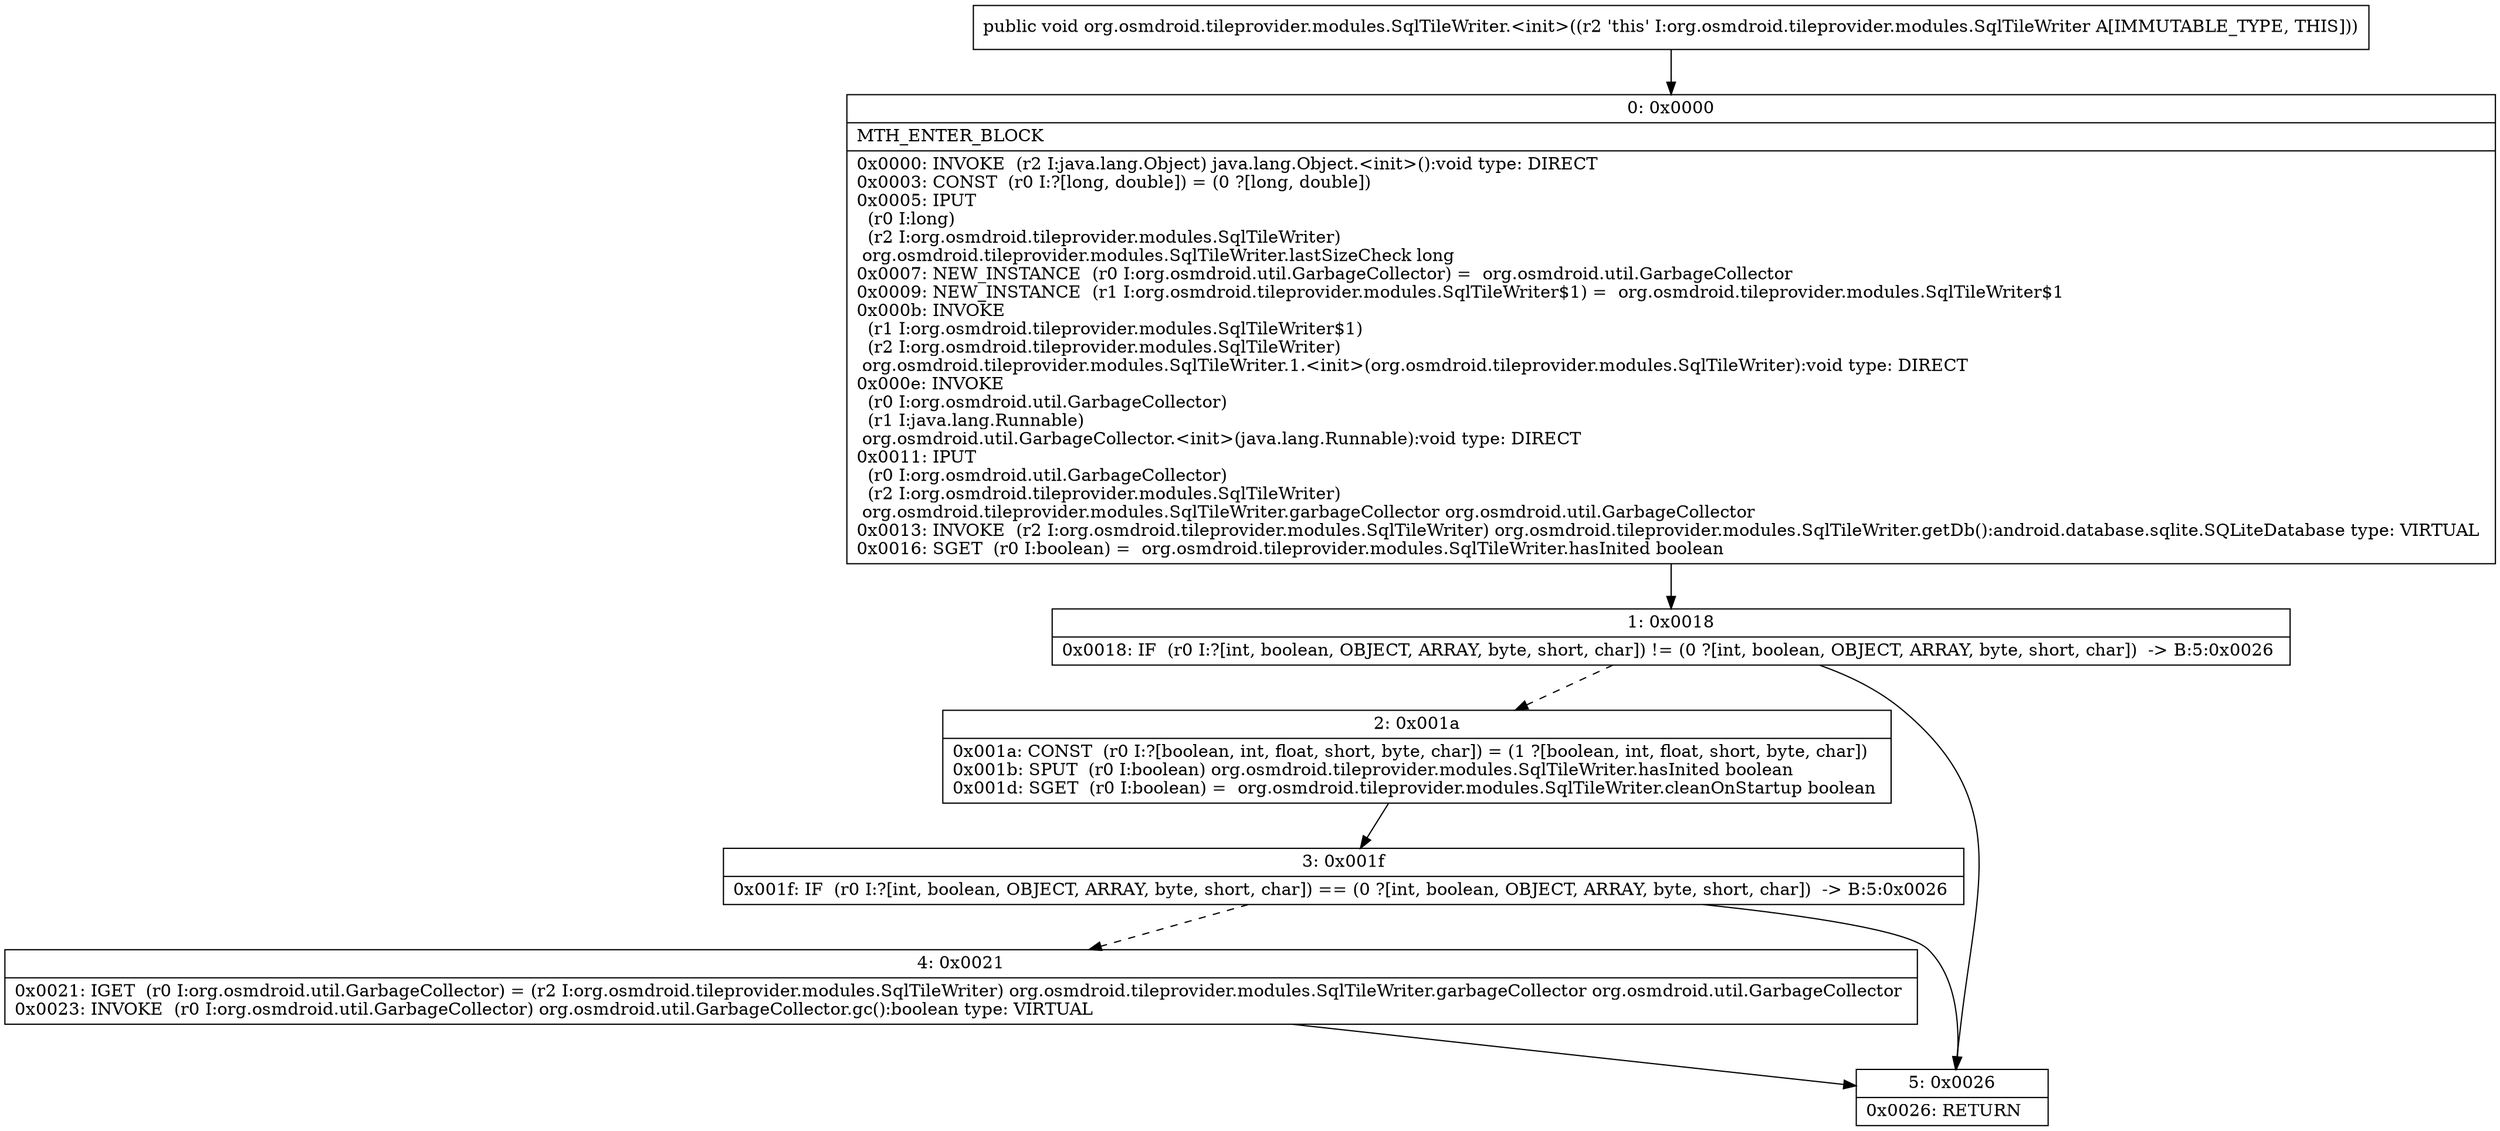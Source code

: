 digraph "CFG fororg.osmdroid.tileprovider.modules.SqlTileWriter.\<init\>()V" {
Node_0 [shape=record,label="{0\:\ 0x0000|MTH_ENTER_BLOCK\l|0x0000: INVOKE  (r2 I:java.lang.Object) java.lang.Object.\<init\>():void type: DIRECT \l0x0003: CONST  (r0 I:?[long, double]) = (0 ?[long, double]) \l0x0005: IPUT  \l  (r0 I:long)\l  (r2 I:org.osmdroid.tileprovider.modules.SqlTileWriter)\l org.osmdroid.tileprovider.modules.SqlTileWriter.lastSizeCheck long \l0x0007: NEW_INSTANCE  (r0 I:org.osmdroid.util.GarbageCollector) =  org.osmdroid.util.GarbageCollector \l0x0009: NEW_INSTANCE  (r1 I:org.osmdroid.tileprovider.modules.SqlTileWriter$1) =  org.osmdroid.tileprovider.modules.SqlTileWriter$1 \l0x000b: INVOKE  \l  (r1 I:org.osmdroid.tileprovider.modules.SqlTileWriter$1)\l  (r2 I:org.osmdroid.tileprovider.modules.SqlTileWriter)\l org.osmdroid.tileprovider.modules.SqlTileWriter.1.\<init\>(org.osmdroid.tileprovider.modules.SqlTileWriter):void type: DIRECT \l0x000e: INVOKE  \l  (r0 I:org.osmdroid.util.GarbageCollector)\l  (r1 I:java.lang.Runnable)\l org.osmdroid.util.GarbageCollector.\<init\>(java.lang.Runnable):void type: DIRECT \l0x0011: IPUT  \l  (r0 I:org.osmdroid.util.GarbageCollector)\l  (r2 I:org.osmdroid.tileprovider.modules.SqlTileWriter)\l org.osmdroid.tileprovider.modules.SqlTileWriter.garbageCollector org.osmdroid.util.GarbageCollector \l0x0013: INVOKE  (r2 I:org.osmdroid.tileprovider.modules.SqlTileWriter) org.osmdroid.tileprovider.modules.SqlTileWriter.getDb():android.database.sqlite.SQLiteDatabase type: VIRTUAL \l0x0016: SGET  (r0 I:boolean) =  org.osmdroid.tileprovider.modules.SqlTileWriter.hasInited boolean \l}"];
Node_1 [shape=record,label="{1\:\ 0x0018|0x0018: IF  (r0 I:?[int, boolean, OBJECT, ARRAY, byte, short, char]) != (0 ?[int, boolean, OBJECT, ARRAY, byte, short, char])  \-\> B:5:0x0026 \l}"];
Node_2 [shape=record,label="{2\:\ 0x001a|0x001a: CONST  (r0 I:?[boolean, int, float, short, byte, char]) = (1 ?[boolean, int, float, short, byte, char]) \l0x001b: SPUT  (r0 I:boolean) org.osmdroid.tileprovider.modules.SqlTileWriter.hasInited boolean \l0x001d: SGET  (r0 I:boolean) =  org.osmdroid.tileprovider.modules.SqlTileWriter.cleanOnStartup boolean \l}"];
Node_3 [shape=record,label="{3\:\ 0x001f|0x001f: IF  (r0 I:?[int, boolean, OBJECT, ARRAY, byte, short, char]) == (0 ?[int, boolean, OBJECT, ARRAY, byte, short, char])  \-\> B:5:0x0026 \l}"];
Node_4 [shape=record,label="{4\:\ 0x0021|0x0021: IGET  (r0 I:org.osmdroid.util.GarbageCollector) = (r2 I:org.osmdroid.tileprovider.modules.SqlTileWriter) org.osmdroid.tileprovider.modules.SqlTileWriter.garbageCollector org.osmdroid.util.GarbageCollector \l0x0023: INVOKE  (r0 I:org.osmdroid.util.GarbageCollector) org.osmdroid.util.GarbageCollector.gc():boolean type: VIRTUAL \l}"];
Node_5 [shape=record,label="{5\:\ 0x0026|0x0026: RETURN   \l}"];
MethodNode[shape=record,label="{public void org.osmdroid.tileprovider.modules.SqlTileWriter.\<init\>((r2 'this' I:org.osmdroid.tileprovider.modules.SqlTileWriter A[IMMUTABLE_TYPE, THIS])) }"];
MethodNode -> Node_0;
Node_0 -> Node_1;
Node_1 -> Node_2[style=dashed];
Node_1 -> Node_5;
Node_2 -> Node_3;
Node_3 -> Node_4[style=dashed];
Node_3 -> Node_5;
Node_4 -> Node_5;
}

